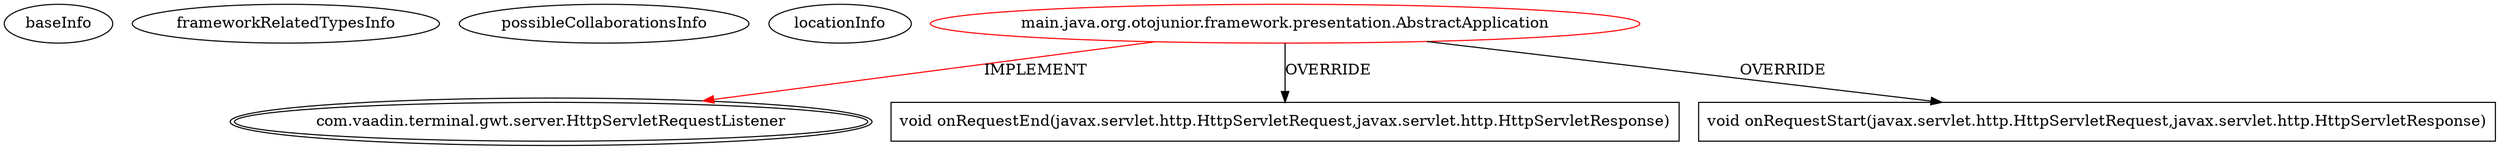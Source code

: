 digraph {
baseInfo[graphId=1379,category="extension_graph",isAnonymous=false,possibleRelation=false]
frameworkRelatedTypesInfo[0="com.vaadin.terminal.gwt.server.HttpServletRequestListener"]
possibleCollaborationsInfo[]
locationInfo[projectName="gspandy-framework",filePath="/gspandy-framework/framework-master/src/main/java/org/otojunior/framework/presentation/AbstractApplication.java",contextSignature="AbstractApplication",graphId="1379"]
0[label="main.java.org.otojunior.framework.presentation.AbstractApplication",vertexType="ROOT_CLIENT_CLASS_DECLARATION",isFrameworkType=false,color=red]
1[label="com.vaadin.terminal.gwt.server.HttpServletRequestListener",vertexType="FRAMEWORK_INTERFACE_TYPE",isFrameworkType=true,peripheries=2]
2[label="void onRequestEnd(javax.servlet.http.HttpServletRequest,javax.servlet.http.HttpServletResponse)",vertexType="OVERRIDING_METHOD_DECLARATION",isFrameworkType=false,shape=box]
3[label="void onRequestStart(javax.servlet.http.HttpServletRequest,javax.servlet.http.HttpServletResponse)",vertexType="OVERRIDING_METHOD_DECLARATION",isFrameworkType=false,shape=box]
0->1[label="IMPLEMENT",color=red]
0->2[label="OVERRIDE"]
0->3[label="OVERRIDE"]
}

